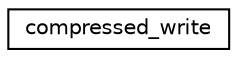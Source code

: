 digraph "Graphical Class Hierarchy"
{
 // INTERACTIVE_SVG=YES
 // LATEX_PDF_SIZE
  edge [fontname="Helvetica",fontsize="10",labelfontname="Helvetica",labelfontsize="10"];
  node [fontname="Helvetica",fontsize="10",shape=record];
  rankdir="LR";
  Node0 [label="compressed_write",height=0.2,width=0.4,color="black", fillcolor="white", style="filled",URL="$interfacenetcdf__io__mod_1_1compressed__write.html",tooltip=" "];
}
